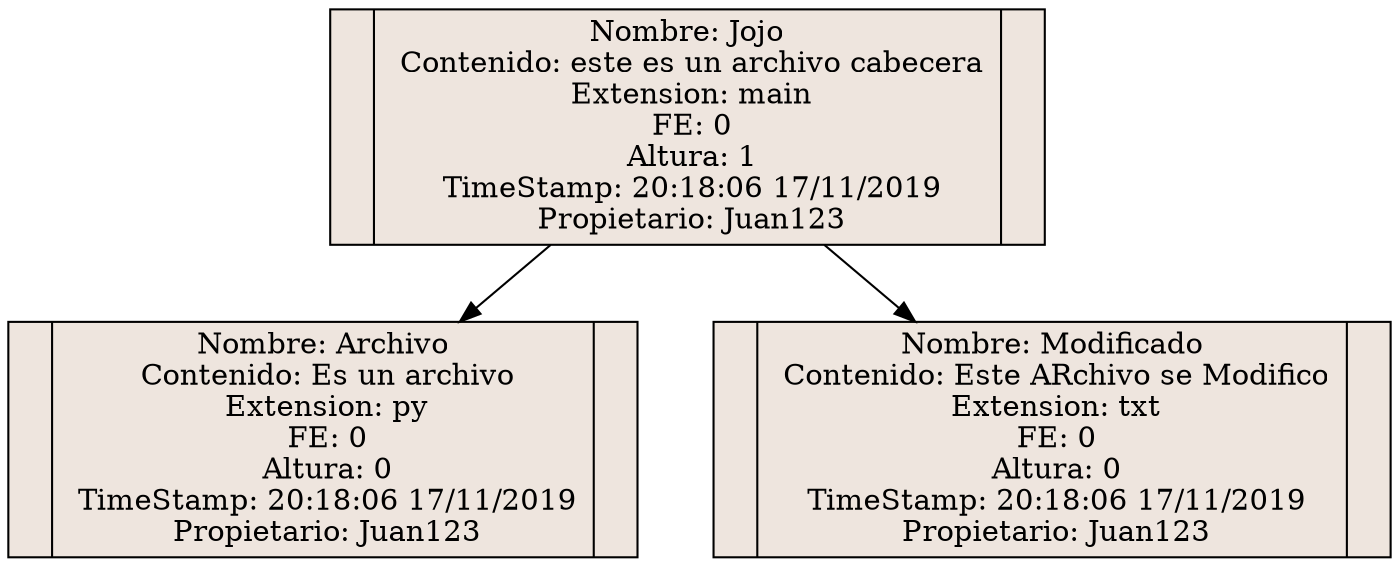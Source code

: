 digraph ArbolAVl{rankdir=TB;

graph [splines=compound, nodesep=0.5];

node [shape=record, style=filled,fillcolor=seashell2,width=0.7,height=0.2];

Archivo[label="<C0>|Nombre: Archivo&#92;n Contenido: Es un archivo&#92;n Extension: py&#92;n FE: 0&#92;n Altura: 0&#92;n TimeStamp: 20:18:06 17/11/2019&#92;n Propietario: Juan123|<C1>"];
Jojo[label="<C0>|Nombre: Jojo&#92;n Contenido: este es un archivo cabecera&#92;n Extension: main&#92;n FE: 0&#92;n Altura: 1&#92;n TimeStamp: 20:18:06 17/11/2019&#92;n Propietario: Juan123|<C1>"];
Jojo->Modificado
Jojo->Archivo
Modificado[label="<C0>|Nombre: Modificado&#92;n Contenido: Este ARchivo se Modifico&#92;n Extension: txt&#92;n FE: 0&#92;n Altura: 0&#92;n TimeStamp: 20:18:06 17/11/2019&#92;n Propietario: Juan123|<C1>"];
}

